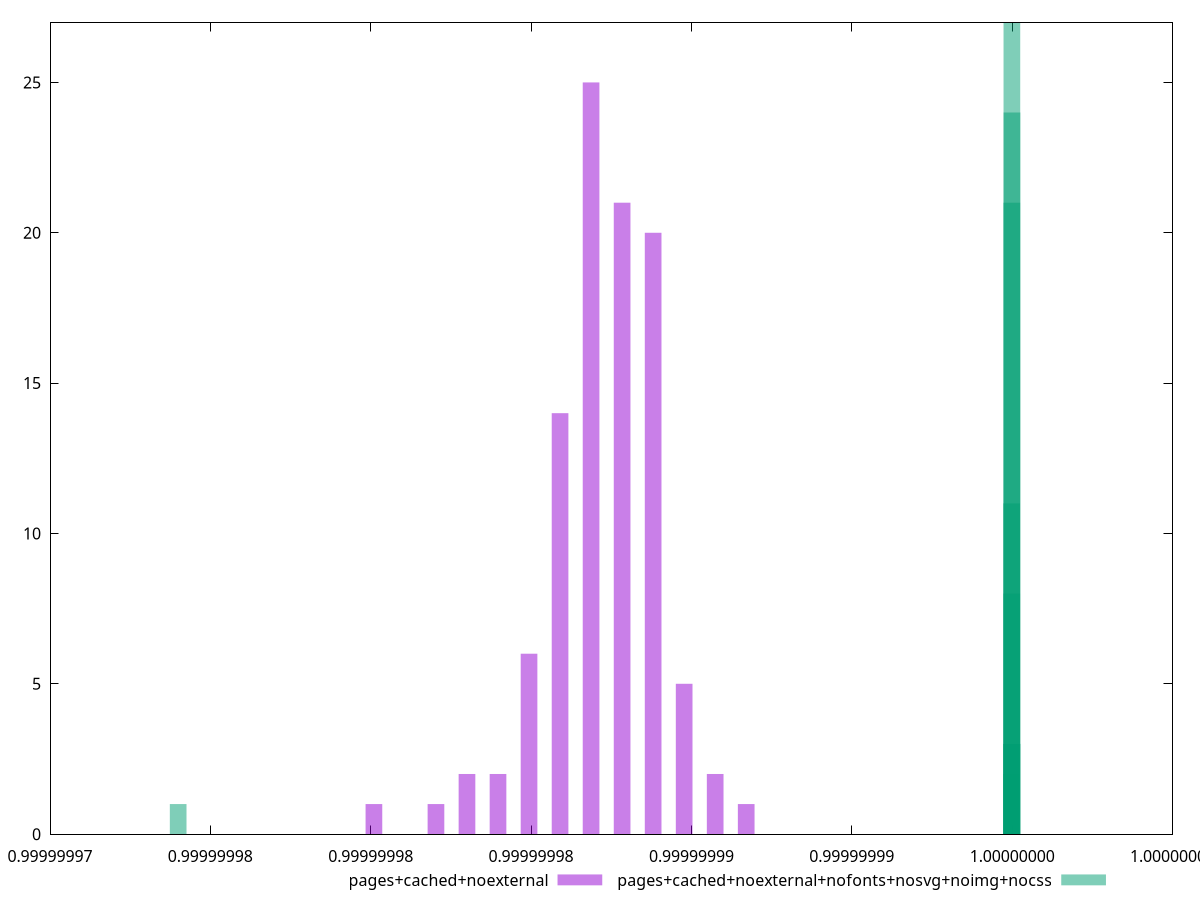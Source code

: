 $_pagesCachedNoexternal <<EOF
0.9999999888059177 20
0.9999999868711966 25
0.9999999839691149 2
0.9999999878385571 21
0.9999999859038361 14
0.9999999897732783 5
0.9999999907406388 2
0.9999999849364755 6
0.9999999820343939 1
0.9999999830017544 2
0.9999999917079994 1
0.9999999800996727 1
EOF
$_pagesCachedNoexternalNofontsNosvgNoimgNocss <<EOF
0.9999999999943355 24
0.9999999999891462 21
0.9999999999917408 27
0.999999999983957 11
0.9999999999865516 8
0.9999999999969301 3
0.9999999999813625 2
0.9999999999787678 3
0.9999999739962953 1
EOF
set key outside below
set terminal pngcairo
set output "report_00004_2020-11-02T20-21-41.718Z/bootup-time/bootup-time_pages+cached+noexternal_pages+cached+noexternal+nofonts+nosvg+noimg+nocss+hist.png"
set boxwidth 5.200126973470276e-10
set style fill transparent solid 0.5 noborder
set yrange [0:27]
plot $_pagesCachedNoexternal title "pages+cached+noexternal" with boxes ,$_pagesCachedNoexternalNofontsNosvgNoimgNocss title "pages+cached+noexternal+nofonts+nosvg+noimg+nocss" with boxes ,